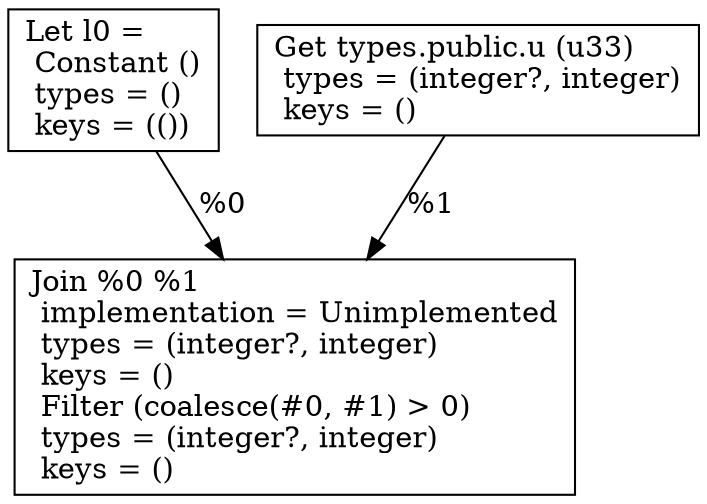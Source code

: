 digraph G {
    node0 [shape = record, label="Let l0 =\l Constant ()\l  types = ()\l  keys = (())\l"]
    node1 [shape = record, label=" Get types.public.u (u33)\l  types = (integer?, integer)\l  keys = ()\l"]
    node2 [shape = record, label=" Join %0 %1\l  implementation = Unimplemented\l  types = (integer?, integer)\l  keys = ()\l Filter (coalesce(#0, #1) \> 0)\l  types = (integer?, integer)\l  keys = ()\l"]
    node0 -> node2 [label = "%0\l"]
    node1 -> node2 [label = "%1\l"]
}
